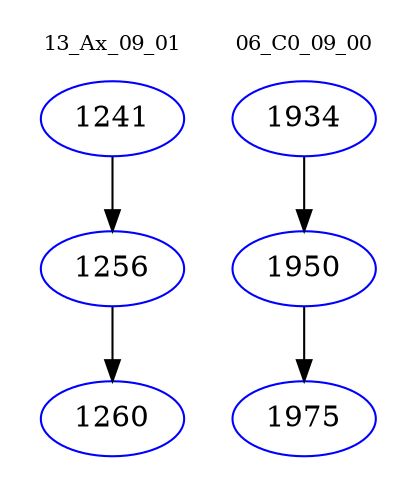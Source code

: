 digraph{
subgraph cluster_0 {
color = white
label = "13_Ax_09_01";
fontsize=10;
T0_1241 [label="1241", color="blue"]
T0_1241 -> T0_1256 [color="black"]
T0_1256 [label="1256", color="blue"]
T0_1256 -> T0_1260 [color="black"]
T0_1260 [label="1260", color="blue"]
}
subgraph cluster_1 {
color = white
label = "06_C0_09_00";
fontsize=10;
T1_1934 [label="1934", color="blue"]
T1_1934 -> T1_1950 [color="black"]
T1_1950 [label="1950", color="blue"]
T1_1950 -> T1_1975 [color="black"]
T1_1975 [label="1975", color="blue"]
}
}
